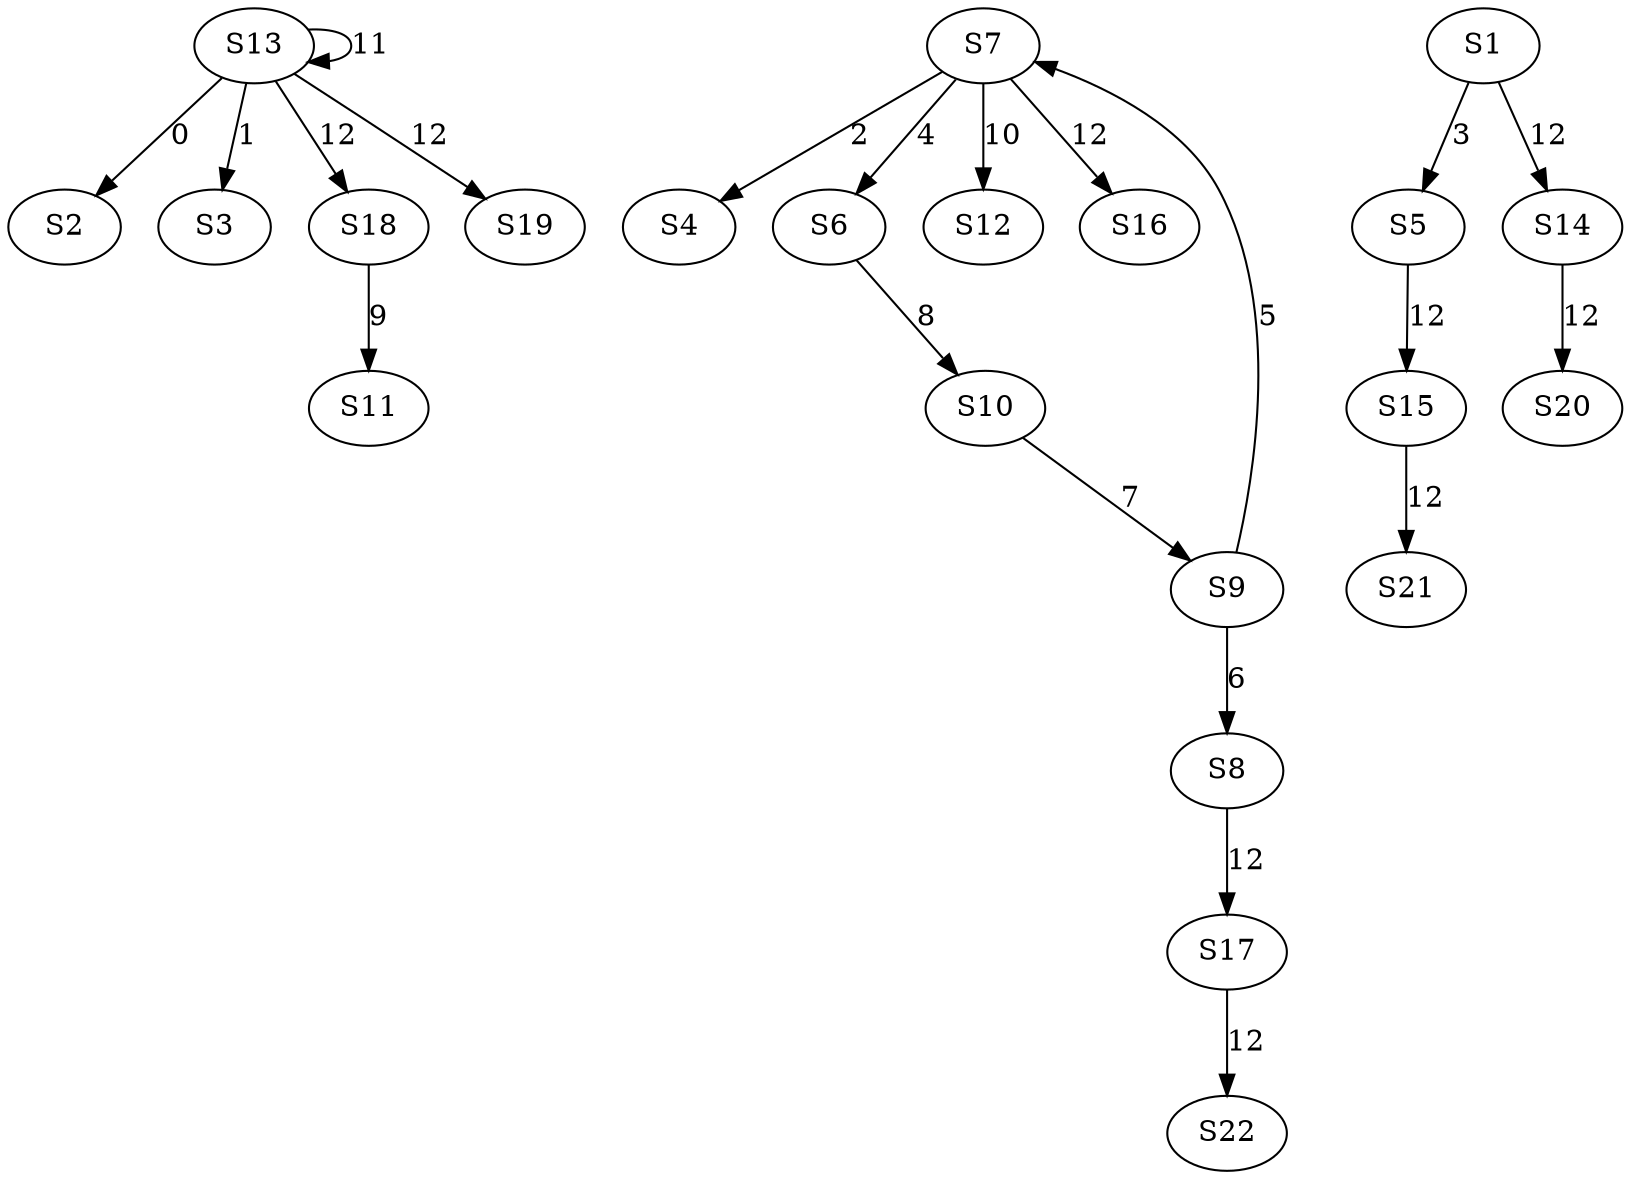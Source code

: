 strict digraph {
	S13 -> S2 [ label = 0 ];
	S13 -> S3 [ label = 1 ];
	S7 -> S4 [ label = 2 ];
	S1 -> S5 [ label = 3 ];
	S7 -> S6 [ label = 4 ];
	S9 -> S7 [ label = 5 ];
	S9 -> S8 [ label = 6 ];
	S10 -> S9 [ label = 7 ];
	S6 -> S10 [ label = 8 ];
	S18 -> S11 [ label = 9 ];
	S7 -> S12 [ label = 10 ];
	S13 -> S13 [ label = 11 ];
	S1 -> S14 [ label = 12 ];
	S5 -> S15 [ label = 12 ];
	S7 -> S16 [ label = 12 ];
	S8 -> S17 [ label = 12 ];
	S13 -> S18 [ label = 12 ];
	S13 -> S19 [ label = 12 ];
	S14 -> S20 [ label = 12 ];
	S15 -> S21 [ label = 12 ];
	S17 -> S22 [ label = 12 ];
}